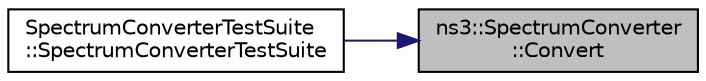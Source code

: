 digraph "ns3::SpectrumConverter::Convert"
{
 // LATEX_PDF_SIZE
  edge [fontname="Helvetica",fontsize="10",labelfontname="Helvetica",labelfontsize="10"];
  node [fontname="Helvetica",fontsize="10",shape=record];
  rankdir="RL";
  Node1 [label="ns3::SpectrumConverter\l::Convert",height=0.2,width=0.4,color="black", fillcolor="grey75", style="filled", fontcolor="black",tooltip="Convert a particular ValueVsFreq instance to."];
  Node1 -> Node2 [dir="back",color="midnightblue",fontsize="10",style="solid",fontname="Helvetica"];
  Node2 [label="SpectrumConverterTestSuite\l::SpectrumConverterTestSuite",height=0.2,width=0.4,color="black", fillcolor="white", style="filled",URL="$class_spectrum_converter_test_suite.html#ad24f0ed5de900cd4fd813e3578d94dac",tooltip=" "];
}
